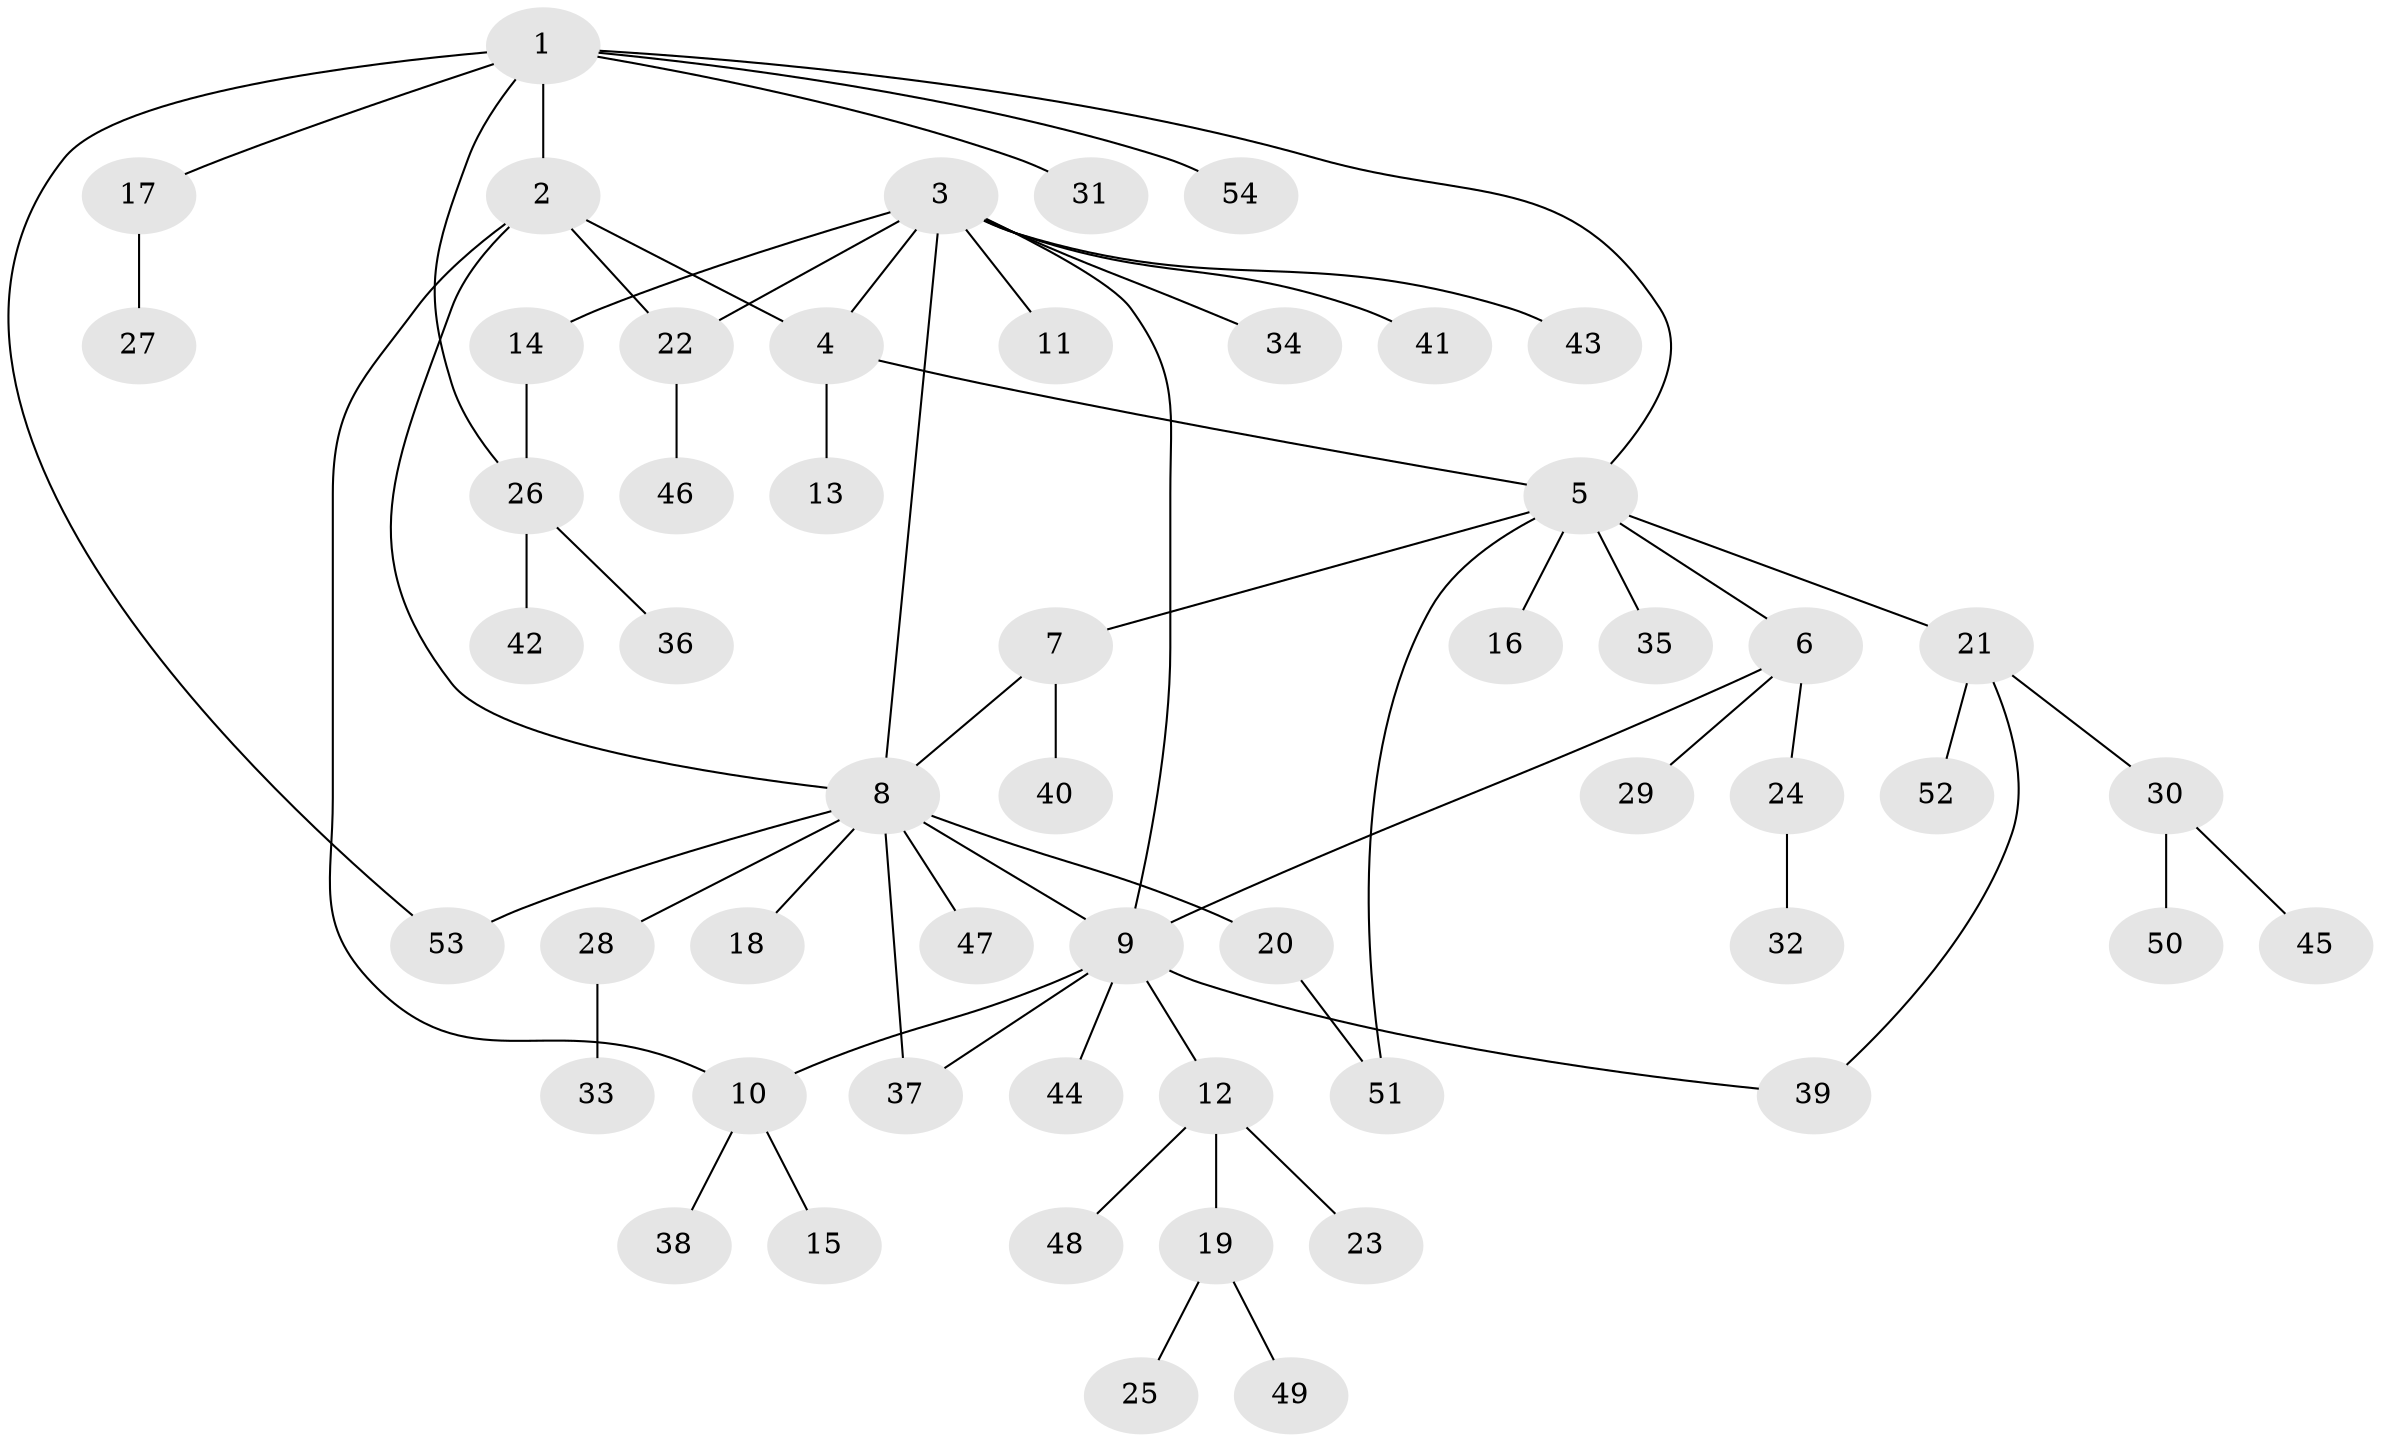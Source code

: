 // coarse degree distribution, {5: 0.02702702702702703, 1: 0.7297297297297297, 3: 0.02702702702702703, 2: 0.10810810810810811, 9: 0.02702702702702703, 11: 0.02702702702702703, 4: 0.02702702702702703, 13: 0.02702702702702703}
// Generated by graph-tools (version 1.1) at 2025/58/03/04/25 21:58:49]
// undirected, 54 vertices, 65 edges
graph export_dot {
graph [start="1"]
  node [color=gray90,style=filled];
  1;
  2;
  3;
  4;
  5;
  6;
  7;
  8;
  9;
  10;
  11;
  12;
  13;
  14;
  15;
  16;
  17;
  18;
  19;
  20;
  21;
  22;
  23;
  24;
  25;
  26;
  27;
  28;
  29;
  30;
  31;
  32;
  33;
  34;
  35;
  36;
  37;
  38;
  39;
  40;
  41;
  42;
  43;
  44;
  45;
  46;
  47;
  48;
  49;
  50;
  51;
  52;
  53;
  54;
  1 -- 2;
  1 -- 5;
  1 -- 17;
  1 -- 26;
  1 -- 31;
  1 -- 53;
  1 -- 54;
  2 -- 4;
  2 -- 8;
  2 -- 10;
  2 -- 22;
  3 -- 4;
  3 -- 8;
  3 -- 9;
  3 -- 11;
  3 -- 14;
  3 -- 22;
  3 -- 34;
  3 -- 41;
  3 -- 43;
  4 -- 5;
  4 -- 13;
  5 -- 6;
  5 -- 7;
  5 -- 16;
  5 -- 21;
  5 -- 35;
  5 -- 51;
  6 -- 9;
  6 -- 24;
  6 -- 29;
  7 -- 8;
  7 -- 40;
  8 -- 9;
  8 -- 18;
  8 -- 20;
  8 -- 28;
  8 -- 37;
  8 -- 47;
  8 -- 53;
  9 -- 10;
  9 -- 12;
  9 -- 37;
  9 -- 39;
  9 -- 44;
  10 -- 15;
  10 -- 38;
  12 -- 19;
  12 -- 23;
  12 -- 48;
  14 -- 26;
  17 -- 27;
  19 -- 25;
  19 -- 49;
  20 -- 51;
  21 -- 30;
  21 -- 39;
  21 -- 52;
  22 -- 46;
  24 -- 32;
  26 -- 36;
  26 -- 42;
  28 -- 33;
  30 -- 45;
  30 -- 50;
}
